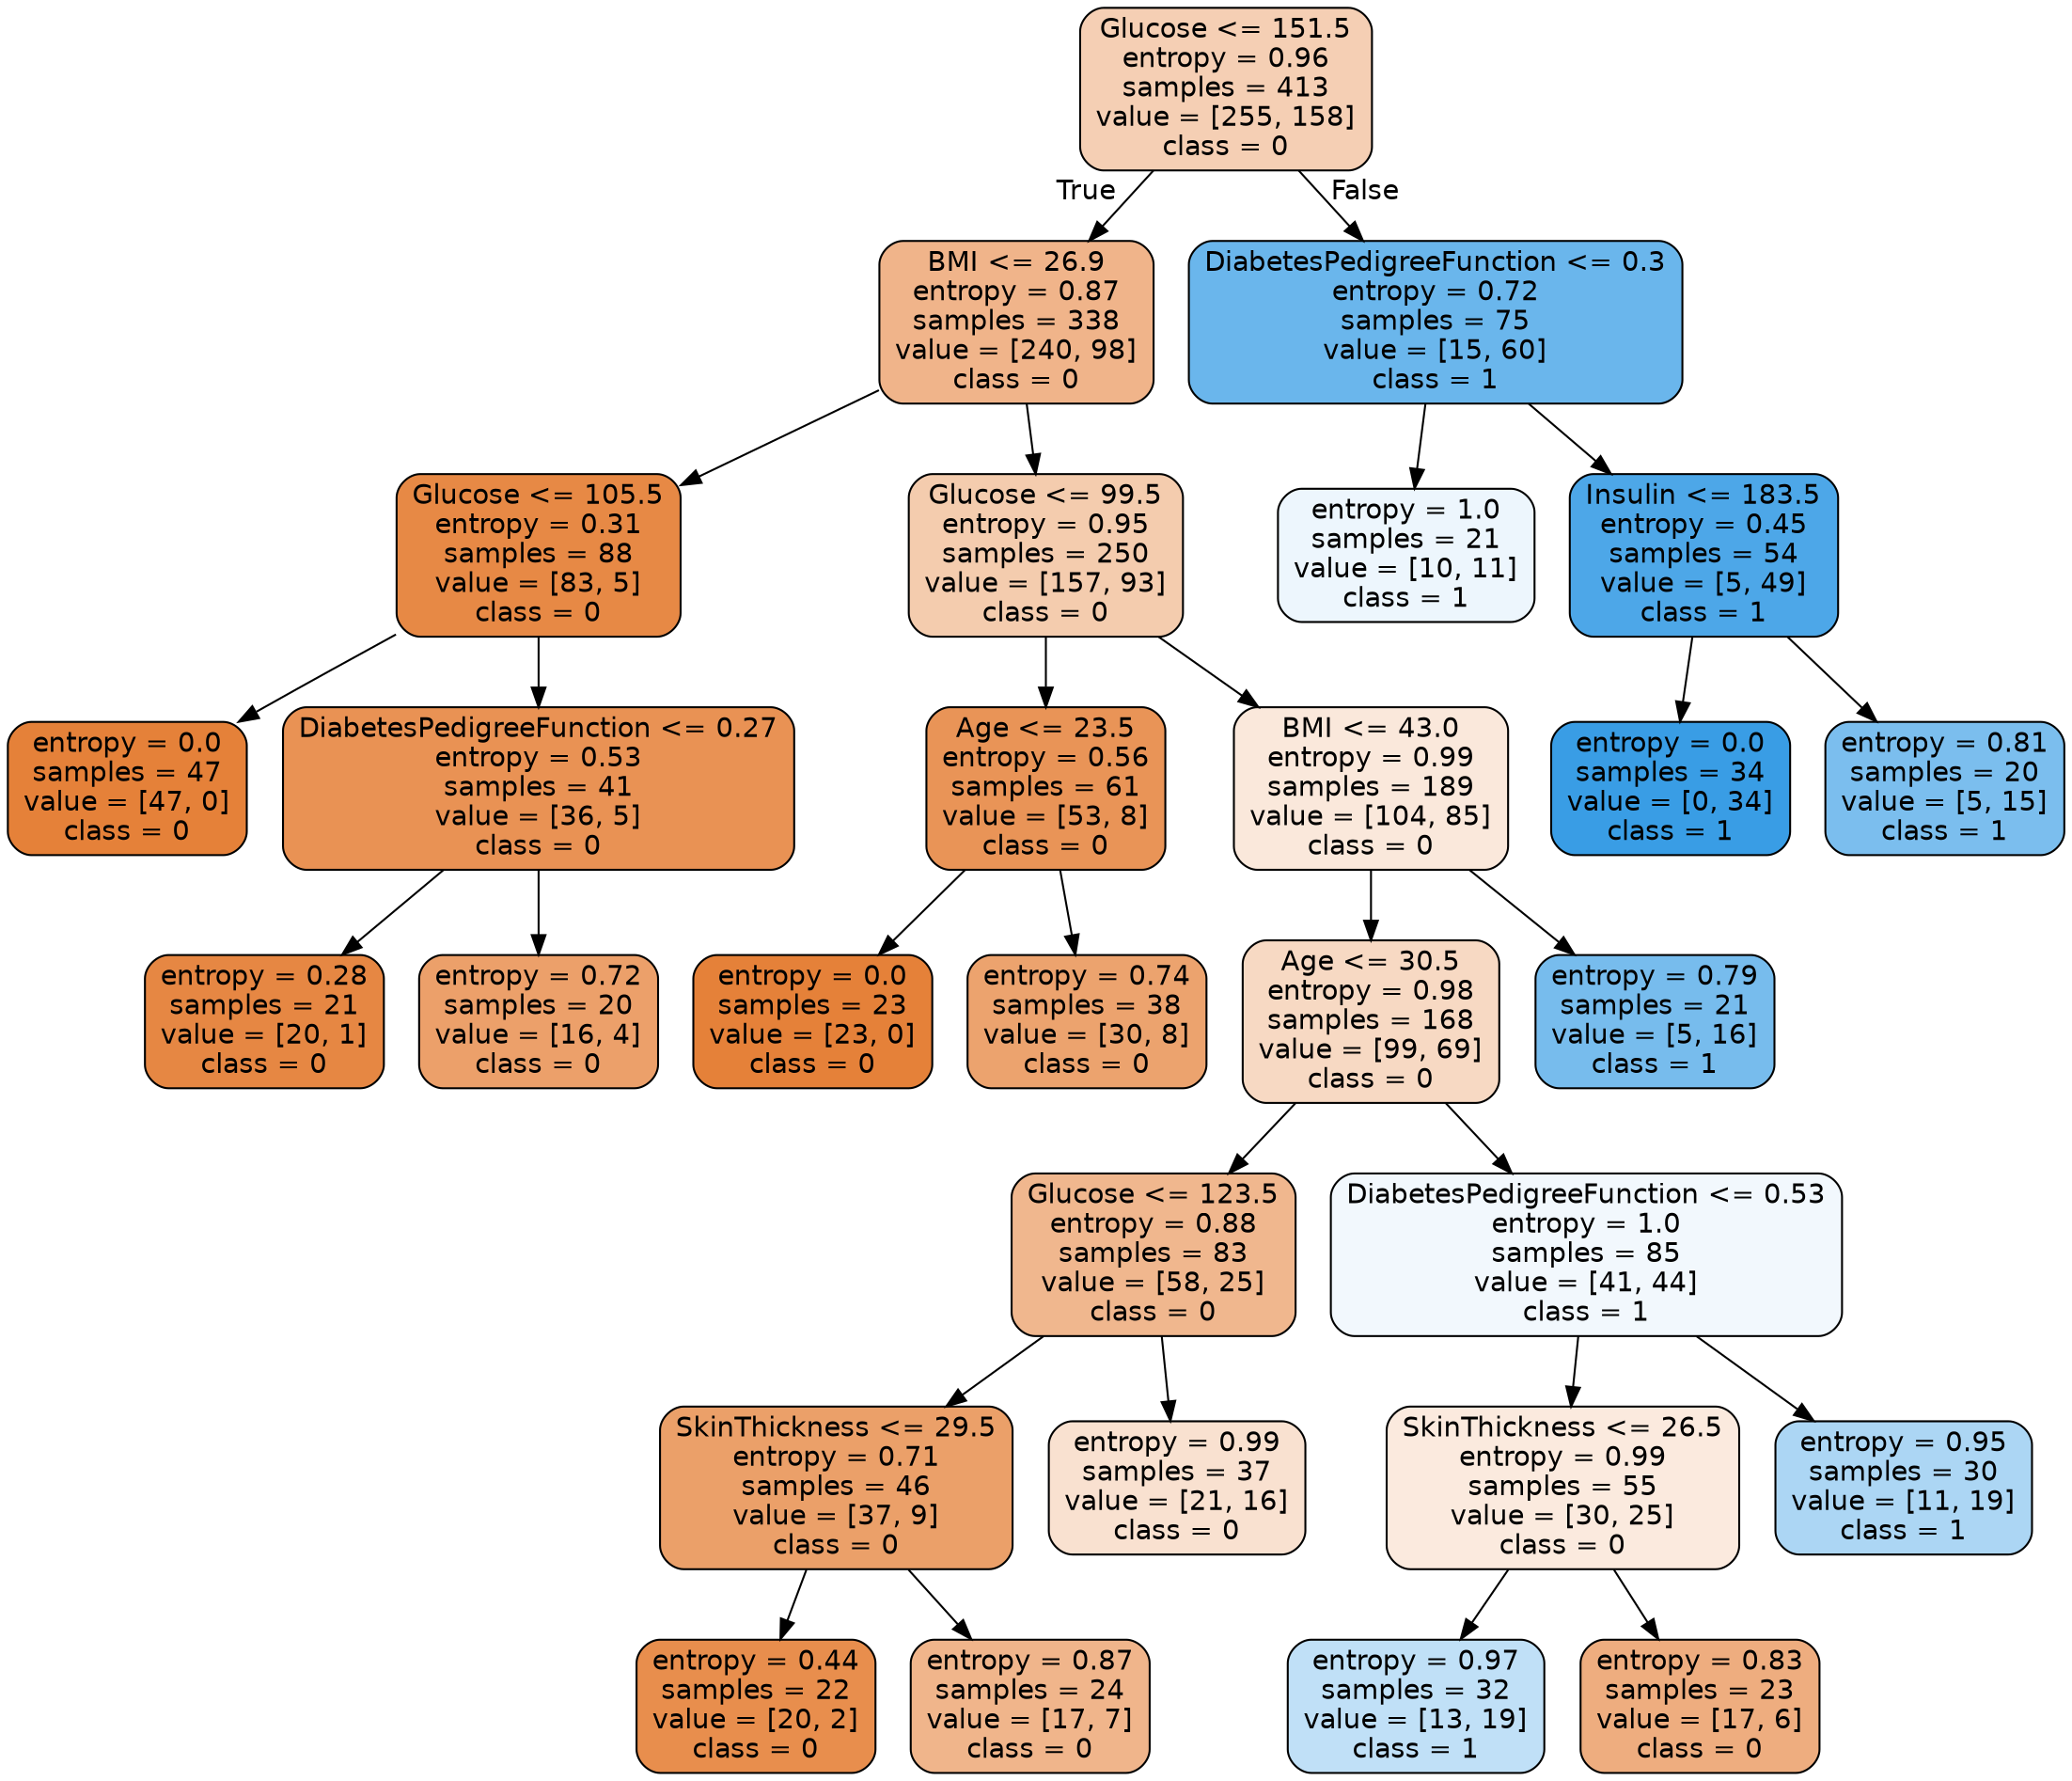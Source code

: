 digraph Tree {
node [shape=box, style="filled, rounded", color="black", fontname=helvetica] ;
edge [fontname=helvetica] ;
0 [label="Glucose <= 151.5\nentropy = 0.96\nsamples = 413\nvalue = [255, 158]\nclass = 0", fillcolor="#f5cfb4"] ;
1 [label="BMI <= 26.9\nentropy = 0.87\nsamples = 338\nvalue = [240, 98]\nclass = 0", fillcolor="#f0b48a"] ;
0 -> 1 [labeldistance=2.5, labelangle=45, headlabel="True"] ;
3 [label="Glucose <= 105.5\nentropy = 0.31\nsamples = 88\nvalue = [83, 5]\nclass = 0", fillcolor="#e78945"] ;
1 -> 3 ;
17 [label="entropy = 0.0\nsamples = 47\nvalue = [47, 0]\nclass = 0", fillcolor="#e58139"] ;
3 -> 17 ;
18 [label="DiabetesPedigreeFunction <= 0.27\nentropy = 0.53\nsamples = 41\nvalue = [36, 5]\nclass = 0", fillcolor="#e99254"] ;
3 -> 18 ;
27 [label="entropy = 0.28\nsamples = 21\nvalue = [20, 1]\nclass = 0", fillcolor="#e68743"] ;
18 -> 27 ;
28 [label="entropy = 0.72\nsamples = 20\nvalue = [16, 4]\nclass = 0", fillcolor="#eca06a"] ;
18 -> 28 ;
4 [label="Glucose <= 99.5\nentropy = 0.95\nsamples = 250\nvalue = [157, 93]\nclass = 0", fillcolor="#f4ccae"] ;
1 -> 4 ;
5 [label="Age <= 23.5\nentropy = 0.56\nsamples = 61\nvalue = [53, 8]\nclass = 0", fillcolor="#e99457"] ;
4 -> 5 ;
13 [label="entropy = 0.0\nsamples = 23\nvalue = [23, 0]\nclass = 0", fillcolor="#e58139"] ;
5 -> 13 ;
14 [label="entropy = 0.74\nsamples = 38\nvalue = [30, 8]\nclass = 0", fillcolor="#eca36e"] ;
5 -> 14 ;
6 [label="BMI <= 43.0\nentropy = 0.99\nsamples = 189\nvalue = [104, 85]\nclass = 0", fillcolor="#fae8db"] ;
4 -> 6 ;
11 [label="Age <= 30.5\nentropy = 0.98\nsamples = 168\nvalue = [99, 69]\nclass = 0", fillcolor="#f7d9c3"] ;
6 -> 11 ;
15 [label="Glucose <= 123.5\nentropy = 0.88\nsamples = 83\nvalue = [58, 25]\nclass = 0", fillcolor="#f0b78e"] ;
11 -> 15 ;
19 [label="SkinThickness <= 29.5\nentropy = 0.71\nsamples = 46\nvalue = [37, 9]\nclass = 0", fillcolor="#eba069"] ;
15 -> 19 ;
21 [label="entropy = 0.44\nsamples = 22\nvalue = [20, 2]\nclass = 0", fillcolor="#e88e4d"] ;
19 -> 21 ;
22 [label="entropy = 0.87\nsamples = 24\nvalue = [17, 7]\nclass = 0", fillcolor="#f0b58b"] ;
19 -> 22 ;
20 [label="entropy = 0.99\nsamples = 37\nvalue = [21, 16]\nclass = 0", fillcolor="#f9e1d0"] ;
15 -> 20 ;
16 [label="DiabetesPedigreeFunction <= 0.53\nentropy = 1.0\nsamples = 85\nvalue = [41, 44]\nclass = 1", fillcolor="#f2f8fd"] ;
11 -> 16 ;
23 [label="SkinThickness <= 26.5\nentropy = 0.99\nsamples = 55\nvalue = [30, 25]\nclass = 0", fillcolor="#fbeade"] ;
16 -> 23 ;
25 [label="entropy = 0.97\nsamples = 32\nvalue = [13, 19]\nclass = 1", fillcolor="#c0e0f7"] ;
23 -> 25 ;
26 [label="entropy = 0.83\nsamples = 23\nvalue = [17, 6]\nclass = 0", fillcolor="#eead7f"] ;
23 -> 26 ;
24 [label="entropy = 0.95\nsamples = 30\nvalue = [11, 19]\nclass = 1", fillcolor="#acd6f4"] ;
16 -> 24 ;
12 [label="entropy = 0.79\nsamples = 21\nvalue = [5, 16]\nclass = 1", fillcolor="#77bced"] ;
6 -> 12 ;
2 [label="DiabetesPedigreeFunction <= 0.3\nentropy = 0.72\nsamples = 75\nvalue = [15, 60]\nclass = 1", fillcolor="#6ab6ec"] ;
0 -> 2 [labeldistance=2.5, labelangle=-45, headlabel="False"] ;
7 [label="entropy = 1.0\nsamples = 21\nvalue = [10, 11]\nclass = 1", fillcolor="#edf6fd"] ;
2 -> 7 ;
8 [label="Insulin <= 183.5\nentropy = 0.45\nsamples = 54\nvalue = [5, 49]\nclass = 1", fillcolor="#4da7e8"] ;
2 -> 8 ;
9 [label="entropy = 0.0\nsamples = 34\nvalue = [0, 34]\nclass = 1", fillcolor="#399de5"] ;
8 -> 9 ;
10 [label="entropy = 0.81\nsamples = 20\nvalue = [5, 15]\nclass = 1", fillcolor="#7bbeee"] ;
8 -> 10 ;
}